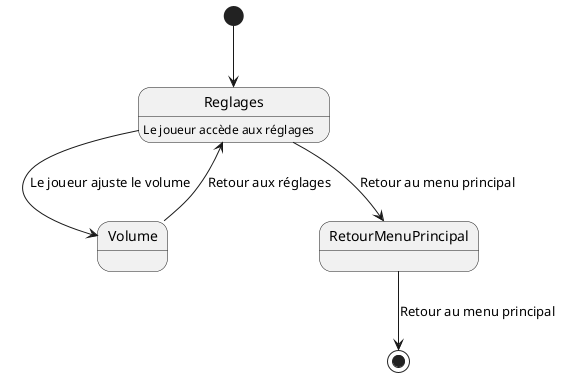 @startuml
[*] --> Reglages
Reglages : Le joueur accède aux réglages

Reglages --> Volume : Le joueur ajuste le volume
Volume --> Reglages : Retour aux réglages

Reglages --> RetourMenuPrincipal : Retour au menu principal
RetourMenuPrincipal --> [*] : Retour au menu principal
@enduml
